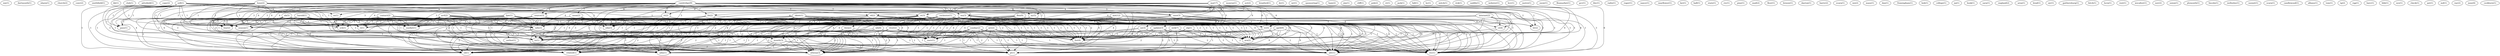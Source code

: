 digraph G {
  nm [ label="nm(1)" ];
  dartmouth [ label="dartmouth(1)" ];
  nhara [ label="nhara(1)" ];
  church [ label="church(2)" ];
  conv [ label="conv(2)" ];
  smithfield [ label="smithfield(1)" ];
  kb [ label="kb(1)" ];
  club [ label="club(1)" ];
  pittsfield [ label="pittsfield(1)" ];
  copy [ label="copy(2)" ];
  hoss [ label="hoss(2)" ];
  sase [ label="sase(3)" ];
  se [ label="se(1)" ];
  pass [ label="pass(1)" ];
  sch [ label="sch(1)" ];
  ri [ label="ri(1)" ];
  season [ label="season(1)" ];
  buy [ label="buy(2)" ];
  market [ label="market(1)" ];
  edu [ label="edu(3)" ];
  info [ label="info(3)" ];
  ts [ label="ts(1)" ];
  athena [ label="athena(3)" ];
  related [ label="related(1)" ];
  adm [ label="adm(1)" ];
  ed [ label="ed(1)" ];
  rec [ label="rec(1)" ];
  pt [ label="pt(1)" ];
  xmtr [ label="xmtr(1)" ];
  list [ label="list(4)" ];
  adv [ label="adv(1)" ];
  ara [ label="ara(2)" ];
  monroe [ label="monroe(1)" ];
  sell [ label="sell(1)" ];
  oct [ label="oct(2)" ];
  branford [ label="branford(1)" ];
  dc [ label="dc(1)" ];
  wr [ label="wr(1)" ];
  cambridge [ label="cambridge(9)" ];
  noon [ label="noon(2)" ];
  rd [ label="rd(2)" ];
  source [ label="source(3)" ];
  rt [ label="rt(2)" ];
  fri [ label="fri(2)" ];
  wa [ label="wa(3)" ];
  st [ label="st(3)" ];
  ny [ label="ny(5)" ];
  thru [ label="thru(2)" ];
  month [ label="month(3)" ];
  update [ label="update(3)" ];
  ne [ label="ne(3)" ];
  br [ label="br(2)" ];
  rc [ label="rc(3)" ];
  ct [ label="ct(4)" ];
  sponsoring [ label="sponsoring(1)" ];
  ham [ label="ham(2)" ];
  jim [ label="jim(1)" ];
  cliff [ label="cliff(1)" ];
  pob [ label="pob(2)" ];
  vt [ label="vt(1)" ];
  nh [ label="nh(5)" ];
  jack [ label="jack(1)" ];
  fall [ label="fall(1)" ];
  hc [ label="hc(1)" ];
  ma [ label="ma(17)" ];
  mitch [ label="mitch(1)" ];
  rochester [ label="rochester(2)" ];
  contact [ label="contact(2)" ];
  arrl [ label="arrl(2)" ];
  rick [ label="rick(1)" ];
  saddle [ label="saddle(1)" ];
  harold [ label="harold(1)" ];
  webster [ label="webster(1)" ];
  hcv [ label="hcv(1)" ];
  metro [ label="metro(1)" ];
  snow [ label="snow(1)" ];
  fleamarket [ label="fleamarket(1)" ];
  gcv [ label="gcv(1)" ];
  lpw [ label="lpw(1)" ];
  hhc [ label="hhc(1)" ];
  radio [ label="radio(1)" ];
  roger [ label="roger(1)" ];
  nancy [ label="nancy(1)" ];
  mayflower [ label="mayflower(1)" ];
  kyi [ label="kyi(1)" ];
  hall [ label="hall(1)" ];
  state [ label="state(1)" ];
  cty [ label="cty(1)" ];
  pine [ label="pine(1)" ];
  mail [ label="mail(2)" ];
  skeet [ label="skeet(1)" ];
  flyer [ label="flyer(1)" ];
  breeze [ label="breeze(1)" ];
  dayton [ label="dayton(1)" ];
  barry [ label="barry(2)" ];
  ecara [ label="ecara(1)" ];
  mit [ label="mit(12)" ];
  wn [ label="wn(2)" ];
  mass [ label="mass(1)" ];
  flea [ label="flea(9)" ];
  dan [ label="dan(1)" ];
  author [ label="author(1)" ];
  framingham [ label="framingham(1)" ];
  river [ label="river(2)" ];
  wb [ label="wb(4)" ];
  bob [ label="bob(1)" ];
  college [ label="college(1)" ];
  jsj [ label="jsj(1)" ];
  hook [ label="hook(1)" ];
  sara [ label="sara(1)" ];
  england [ label="england(2)" ];
  area [ label="area(1)" ];
  arc [ label="arc(2)" ];
  brad [ label="brad(1)" ];
  sunday [ label="sunday(2)" ];
  sjv [ label="sjv(1)" ];
  internet [ label="internet(2)" ];
  gaithersburg [ label="gaithersburg(1)" ];
  hitch [ label="hitch(1)" ];
  rochester [ label="rochester(1)" ];
  hcra [ label="hcra(1)" ];
  rest [ label="rest(1)" ];
  wecafest [ label="wecafest(1)" ];
  nov [ label="nov(2)" ];
  union [ label="union(1)" ];
  plymouth [ label="plymouth(1)" ];
  lincoln [ label="lincoln(1)" ];
  wellseley [ label="wellseley(1)" ];
  usenet [ label="usenet(1)" ];
  scara [ label="scara(1)" ];
  candlewood [ label="candlewood(1)" ];
  albans [ label="albans(1)" ];
  tom [ label="tom(1)" ];
  slq [ label="slq(1)" ];
  april [ label="april(9)" ];
  tg [ label="tg(2)" ];
  nick [ label="nick(7)" ];
  rqg [ label="rqg(1)" ];
  barc [ label="barc(1)" ];
  hbb [ label="hbb(1)" ];
  eyx [ label="eyx(1)" ];
  check [ label="check(1)" ];
  qst [ label="qst(1)" ];
  md [ label="md(1)" ];
  ray [ label="ray(2)" ];
  june [ label="june(4)" ];
  cockburn [ label="cockburn(1)" ];
  hoss -> sase [ label="1" ];
  hoss -> se [ label="1" ];
  hoss -> pass [ label="1" ];
  hoss -> sch [ label="1" ];
  hoss -> ri [ label="1" ];
  hoss -> season [ label="1" ];
  hoss -> buy [ label="1" ];
  hoss -> market [ label="1" ];
  hoss -> edu [ label="1" ];
  hoss -> info [ label="1" ];
  hoss -> ts [ label="1" ];
  hoss -> athena [ label="1" ];
  hoss -> related [ label="1" ];
  hoss -> adm [ label="1" ];
  hoss -> ed [ label="1" ];
  hoss -> rec [ label="1" ];
  hoss -> pt [ label="1" ];
  hoss -> xmtr [ label="1" ];
  hoss -> list [ label="1" ];
  hoss -> adv [ label="1" ];
  hoss -> ara [ label="1" ];
  sell -> sase [ label="3" ];
  sell -> pass [ label="3" ];
  sell -> sch [ label="1" ];
  sell -> season [ label="3" ];
  sell -> buy [ label="3" ];
  sell -> edu [ label="3" ];
  sell -> info [ label="1" ];
  sell -> ts [ label="1" ];
  sell -> athena [ label="3" ];
  sell -> adm [ label="3" ];
  sell -> ed [ label="1" ];
  sell -> rec [ label="3" ];
  sell -> list [ label="1" ];
  sell -> adv [ label="3" ];
  cambridge -> sase [ label="3" ];
  cambridge -> se [ label="4" ];
  cambridge -> noon [ label="7" ];
  cambridge -> pass [ label="3" ];
  cambridge -> rd [ label="7" ];
  cambridge -> source [ label="4" ];
  cambridge -> rt [ label="7" ];
  cambridge -> sch [ label="4" ];
  cambridge -> fri [ label="7" ];
  cambridge -> wa [ label="3" ];
  cambridge -> ri [ label="3" ];
  cambridge -> season [ label="3" ];
  cambridge -> st [ label="7" ];
  cambridge -> buy [ label="3" ];
  cambridge -> ny [ label="4" ];
  cambridge -> market [ label="3" ];
  cambridge -> edu [ label="3" ];
  cambridge -> info [ label="4" ];
  cambridge -> thru [ label="7" ];
  cambridge -> ts [ label="4" ];
  cambridge -> month [ label="4" ];
  cambridge -> update [ label="3" ];
  cambridge -> athena [ label="3" ];
  cambridge -> related [ label="3" ];
  cambridge -> adm [ label="3" ];
  cambridge -> ne [ label="7" ];
  cambridge -> ed [ label="4" ];
  cambridge -> rec [ label="3" ];
  cambridge -> br [ label="2" ];
  cambridge -> rc [ label="7" ];
  cambridge -> pt [ label="3" ];
  cambridge -> xmtr [ label="4" ];
  cambridge -> list [ label="4" ];
  cambridge -> ct [ label="7" ];
  cambridge -> adv [ label="3" ];
  cambridge -> ara [ label="4" ];
  sase -> edu [ label="1" ];
  sase -> athena [ label="1" ];
  sase -> ne [ label="1" ];
  sase -> rec [ label="1" ];
  sase -> br [ label="2" ];
  noon -> sch [ label="1" ];
  noon -> edu [ label="1" ];
  noon -> info [ label="1" ];
  noon -> ts [ label="1" ];
  noon -> athena [ label="1" ];
  noon -> ed [ label="1" ];
  noon -> rec [ label="1" ];
  noon -> list [ label="1" ];
  nh -> pass [ label="3" ];
  nh -> sch [ label="2" ];
  nh -> ri [ label="3" ];
  nh -> season [ label="3" ];
  nh -> buy [ label="3" ];
  nh -> market [ label="3" ];
  nh -> edu [ label="3" ];
  nh -> info [ label="2" ];
  nh -> ts [ label="2" ];
  nh -> athena [ label="3" ];
  nh -> related [ label="3" ];
  nh -> adm [ label="3" ];
  nh -> ed [ label="2" ];
  nh -> rec [ label="3" ];
  nh -> pt [ label="3" ];
  nh -> xmtr [ label="2" ];
  nh -> list [ label="2" ];
  nh -> adv [ label="3" ];
  nh -> ara [ label="2" ];
  ma -> rd [ label="6" ];
  ma -> source [ label="9" ];
  ma -> rt [ label="6" ];
  ma -> fri [ label="6" ];
  ma -> wa [ label="6" ];
  ma -> ri [ label="6" ];
  ma -> season [ label="6" ];
  ma -> st [ label="6" ];
  ma -> buy [ label="6" ];
  ma -> ny [ label="9" ];
  ma -> edu [ label="6" ];
  ma -> thru [ label="6" ];
  ma -> update [ label="6" ];
  ma -> athena [ label="6" ];
  ma -> related [ label="6" ];
  ma -> adm [ label="6" ];
  ma -> ne [ label="6" ];
  ma -> rec [ label="6" ];
  ma -> br [ label="2" ];
  ma -> rc [ label="6" ];
  ma -> pt [ label="6" ];
  ma -> adv [ label="6" ];
  rochester -> sch [ label="1" ];
  rochester -> ri [ label="2" ];
  rochester -> season [ label="2" ];
  rochester -> buy [ label="2" ];
  rochester -> market [ label="2" ];
  rochester -> edu [ label="2" ];
  rochester -> info [ label="1" ];
  rochester -> ts [ label="1" ];
  rochester -> athena [ label="2" ];
  rochester -> related [ label="2" ];
  rochester -> adm [ label="2" ];
  rochester -> ed [ label="1" ];
  rochester -> rec [ label="2" ];
  rochester -> pt [ label="2" ];
  rochester -> xmtr [ label="1" ];
  rochester -> list [ label="1" ];
  rochester -> adv [ label="2" ];
  rochester -> ara [ label="1" ];
  contact -> sch [ label="1" ];
  contact -> ri [ label="1" ];
  contact -> season [ label="1" ];
  contact -> buy [ label="1" ];
  contact -> market [ label="1" ];
  contact -> edu [ label="1" ];
  contact -> info [ label="1" ];
  contact -> ts [ label="1" ];
  contact -> athena [ label="1" ];
  contact -> related [ label="1" ];
  contact -> adm [ label="1" ];
  contact -> ed [ label="1" ];
  contact -> rec [ label="1" ];
  contact -> pt [ label="1" ];
  contact -> xmtr [ label="1" ];
  contact -> list [ label="1" ];
  contact -> adv [ label="1" ];
  contact -> ara [ label="1" ];
  arrl -> sch [ label="1" ];
  arrl -> ri [ label="1" ];
  arrl -> season [ label="1" ];
  arrl -> buy [ label="1" ];
  arrl -> market [ label="1" ];
  arrl -> edu [ label="1" ];
  arrl -> info [ label="1" ];
  arrl -> ts [ label="1" ];
  arrl -> athena [ label="1" ];
  arrl -> related [ label="1" ];
  arrl -> adm [ label="1" ];
  arrl -> ed [ label="1" ];
  arrl -> rec [ label="1" ];
  arrl -> pt [ label="1" ];
  arrl -> xmtr [ label="1" ];
  arrl -> list [ label="1" ];
  arrl -> adv [ label="1" ];
  arrl -> ara [ label="1" ];
  harold -> sch [ label="1" ];
  harold -> ri [ label="1" ];
  harold -> season [ label="1" ];
  harold -> buy [ label="1" ];
  harold -> market [ label="1" ];
  harold -> edu [ label="1" ];
  harold -> info [ label="1" ];
  harold -> ts [ label="1" ];
  harold -> athena [ label="1" ];
  harold -> related [ label="1" ];
  harold -> adm [ label="1" ];
  harold -> ed [ label="1" ];
  harold -> rec [ label="1" ];
  harold -> pt [ label="1" ];
  harold -> xmtr [ label="1" ];
  harold -> list [ label="1" ];
  harold -> adv [ label="1" ];
  harold -> ara [ label="1" ];
  rd -> sch [ label="1" ];
  rd -> edu [ label="1" ];
  rd -> info [ label="1" ];
  rd -> ts [ label="1" ];
  rd -> athena [ label="1" ];
  rd -> adm [ label="1" ];
  rd -> ed [ label="1" ];
  rd -> rec [ label="1" ];
  rd -> xmtr [ label="1" ];
  rd -> list [ label="1" ];
  rd -> ara [ label="1" ];
  source -> ri [ label="1" ];
  source -> season [ label="1" ];
  source -> buy [ label="1" ];
  source -> market [ label="1" ];
  source -> edu [ label="1" ];
  source -> athena [ label="1" ];
  source -> related [ label="1" ];
  source -> adm [ label="1" ];
  source -> rec [ label="1" ];
  source -> pt [ label="1" ];
  source -> adv [ label="1" ];
  rt -> sch [ label="1" ];
  rt -> edu [ label="1" ];
  rt -> info [ label="1" ];
  rt -> ts [ label="1" ];
  rt -> athena [ label="1" ];
  rt -> ed [ label="1" ];
  rt -> rec [ label="1" ];
  rt -> xmtr [ label="1" ];
  rt -> list [ label="1" ];
  lpw -> sch [ label="1" ];
  lpw -> ri [ label="1" ];
  lpw -> season [ label="1" ];
  lpw -> buy [ label="1" ];
  lpw -> market [ label="1" ];
  lpw -> edu [ label="1" ];
  lpw -> info [ label="1" ];
  lpw -> ts [ label="1" ];
  lpw -> athena [ label="1" ];
  lpw -> related [ label="1" ];
  lpw -> adm [ label="1" ];
  lpw -> ed [ label="1" ];
  lpw -> rec [ label="1" ];
  lpw -> pt [ label="1" ];
  lpw -> xmtr [ label="1" ];
  lpw -> list [ label="1" ];
  lpw -> adv [ label="1" ];
  lpw -> ara [ label="1" ];
  fri -> edu [ label="1" ];
  fri -> info [ label="1" ];
  fri -> ts [ label="1" ];
  fri -> athena [ label="1" ];
  fri -> ed [ label="1" ];
  fri -> rec [ label="1" ];
  fri -> list [ label="1" ];
  wa -> edu [ label="1" ];
  wa -> info [ label="2" ];
  wa -> ts [ label="2" ];
  wa -> athena [ label="1" ];
  wa -> adm [ label="1" ];
  wa -> ed [ label="2" ];
  wa -> rec [ label="1" ];
  wa -> xmtr [ label="2" ];
  wa -> list [ label="2" ];
  wa -> ara [ label="2" ];
  st -> edu [ label="2" ];
  st -> info [ label="1" ];
  st -> ts [ label="1" ];
  st -> athena [ label="2" ];
  st -> adm [ label="2" ];
  st -> ed [ label="1" ];
  st -> rec [ label="2" ];
  st -> xmtr [ label="1" ];
  st -> list [ label="1" ];
  st -> ara [ label="1" ];
  skeet -> market [ label="1" ];
  skeet -> edu [ label="1" ];
  skeet -> info [ label="1" ];
  skeet -> ts [ label="1" ];
  skeet -> athena [ label="1" ];
  skeet -> related [ label="1" ];
  skeet -> adm [ label="1" ];
  skeet -> ed [ label="1" ];
  skeet -> rec [ label="1" ];
  skeet -> pt [ label="1" ];
  skeet -> xmtr [ label="1" ];
  skeet -> list [ label="1" ];
  skeet -> adv [ label="1" ];
  skeet -> ara [ label="1" ];
  ny -> market [ label="3" ];
  ny -> edu [ label="3" ];
  ny -> athena [ label="3" ];
  ny -> related [ label="3" ];
  ny -> adm [ label="3" ];
  ny -> rec [ label="3" ];
  ny -> pt [ label="3" ];
  ny -> adv [ label="3" ];
  mit -> info [ label="4" ];
  mit -> thru [ label="4" ];
  mit -> ts [ label="4" ];
  mit -> month [ label="4" ];
  mit -> athena [ label="4" ];
  mit -> ne [ label="8" ];
  mit -> ed [ label="4" ];
  mit -> rec [ label="4" ];
  mit -> br [ label="2" ];
  mit -> rc [ label="4" ];
  mit -> xmtr [ label="4" ];
  mit -> list [ label="4" ];
  mit -> ct [ label="4" ];
  mit -> ara [ label="4" ];
  flea -> info [ label="4" ];
  flea -> ts [ label="4" ];
  flea -> athena [ label="5" ];
  flea -> related [ label="5" ];
  flea -> adm [ label="5" ];
  flea -> ed [ label="4" ];
  flea -> rec [ label="5" ];
  flea -> pt [ label="5" ];
  flea -> xmtr [ label="4" ];
  flea -> list [ label="4" ];
  flea -> adv [ label="5" ];
  flea -> ara [ label="4" ];
  info -> author [ label="1" ];
  info -> month [ label="2" ];
  info -> ed [ label="2" ];
  river -> ts [ label="1" ];
  river -> athena [ label="1" ];
  river -> related [ label="1" ];
  river -> adm [ label="1" ];
  river -> ed [ label="1" ];
  river -> rec [ label="1" ];
  river -> pt [ label="1" ];
  river -> xmtr [ label="1" ];
  river -> list [ label="1" ];
  river -> adv [ label="1" ];
  river -> ara [ label="1" ];
  wb -> ts [ label="2" ];
  wb -> athena [ label="2" ];
  wb -> related [ label="2" ];
  wb -> adm [ label="2" ];
  wb -> ed [ label="2" ];
  wb -> rec [ label="2" ];
  wb -> pt [ label="2" ];
  wb -> xmtr [ label="2" ];
  wb -> list [ label="2" ];
  wb -> adv [ label="2" ];
  wb -> ara [ label="2" ];
  thru -> ts [ label="1" ];
  thru -> athena [ label="1" ];
  thru -> adm [ label="1" ];
  thru -> ed [ label="1" ];
  thru -> rec [ label="1" ];
  thru -> xmtr [ label="1" ];
  thru -> list [ label="1" ];
  thru -> ara [ label="1" ];
  month -> athena [ label="1" ];
  month -> related [ label="1" ];
  month -> adm [ label="1" ];
  month -> ed [ label="2" ];
  month -> rec [ label="1" ];
  month -> pt [ label="1" ];
  month -> adv [ label="1" ];
  update -> athena [ label="2" ];
  update -> related [ label="2" ];
  update -> adm [ label="2" ];
  update -> ed [ label="1" ];
  update -> rec [ label="2" ];
  update -> pt [ label="2" ];
  update -> xmtr [ label="1" ];
  update -> list [ label="1" ];
  update -> adv [ label="2" ];
  update -> ara [ label="1" ];
  arc -> athena [ label="1" ];
  arc -> related [ label="1" ];
  arc -> adm [ label="1" ];
  arc -> ed [ label="1" ];
  arc -> rec [ label="1" ];
  arc -> pt [ label="1" ];
  arc -> xmtr [ label="1" ];
  arc -> list [ label="1" ];
  arc -> adv [ label="1" ];
  arc -> ara [ label="1" ];
  sunday -> athena [ label="1" ];
  sunday -> related [ label="1" ];
  sunday -> adm [ label="1" ];
  sunday -> ed [ label="1" ];
  sunday -> rec [ label="1" ];
  sunday -> pt [ label="1" ];
  sunday -> xmtr [ label="1" ];
  sunday -> list [ label="1" ];
  sunday -> adv [ label="1" ];
  sunday -> ara [ label="1" ];
  internet -> related [ label="1" ];
  internet -> adm [ label="1" ];
  internet -> ne [ label="1" ];
  internet -> rec [ label="1" ];
  internet -> rc [ label="1" ];
  internet -> pt [ label="1" ];
  internet -> ct [ label="1" ];
  internet -> adv [ label="1" ];
  rochester -> ed [ label="1" ];
  rochester -> rec [ label="2" ];
  rochester -> pt [ label="2" ];
  rochester -> xmtr [ label="1" ];
  rochester -> list [ label="1" ];
  rochester -> adv [ label="2" ];
  rochester -> ara [ label="1" ];
  ne -> ed [ label="1" ];
  ne -> rec [ label="2" ];
  ne -> xmtr [ label="1" ];
  ne -> list [ label="1" ];
  ne -> ara [ label="1" ];
  slq -> pt [ label="1" ];
  slq -> xmtr [ label="1" ];
  slq -> list [ label="1" ];
  slq -> adv [ label="1" ];
  slq -> ara [ label="1" ];
  april -> pt [ label="9" ];
  april -> xmtr [ label="1" ];
  april -> list [ label="1" ];
  april -> adv [ label="9" ];
  april -> ara [ label="1" ];
  nick -> pt [ label="3" ];
  nick -> xmtr [ label="4" ];
  nick -> list [ label="4" ];
  nick -> adv [ label="3" ];
  nick -> ara [ label="4" ];
  rc -> xmtr [ label="1" ];
  rc -> list [ label="1" ];
  rc -> adv [ label="2" ];
  rc -> ara [ label="1" ];
  ct -> adv [ label="2" ];
  ct -> ara [ label="2" ];
}

